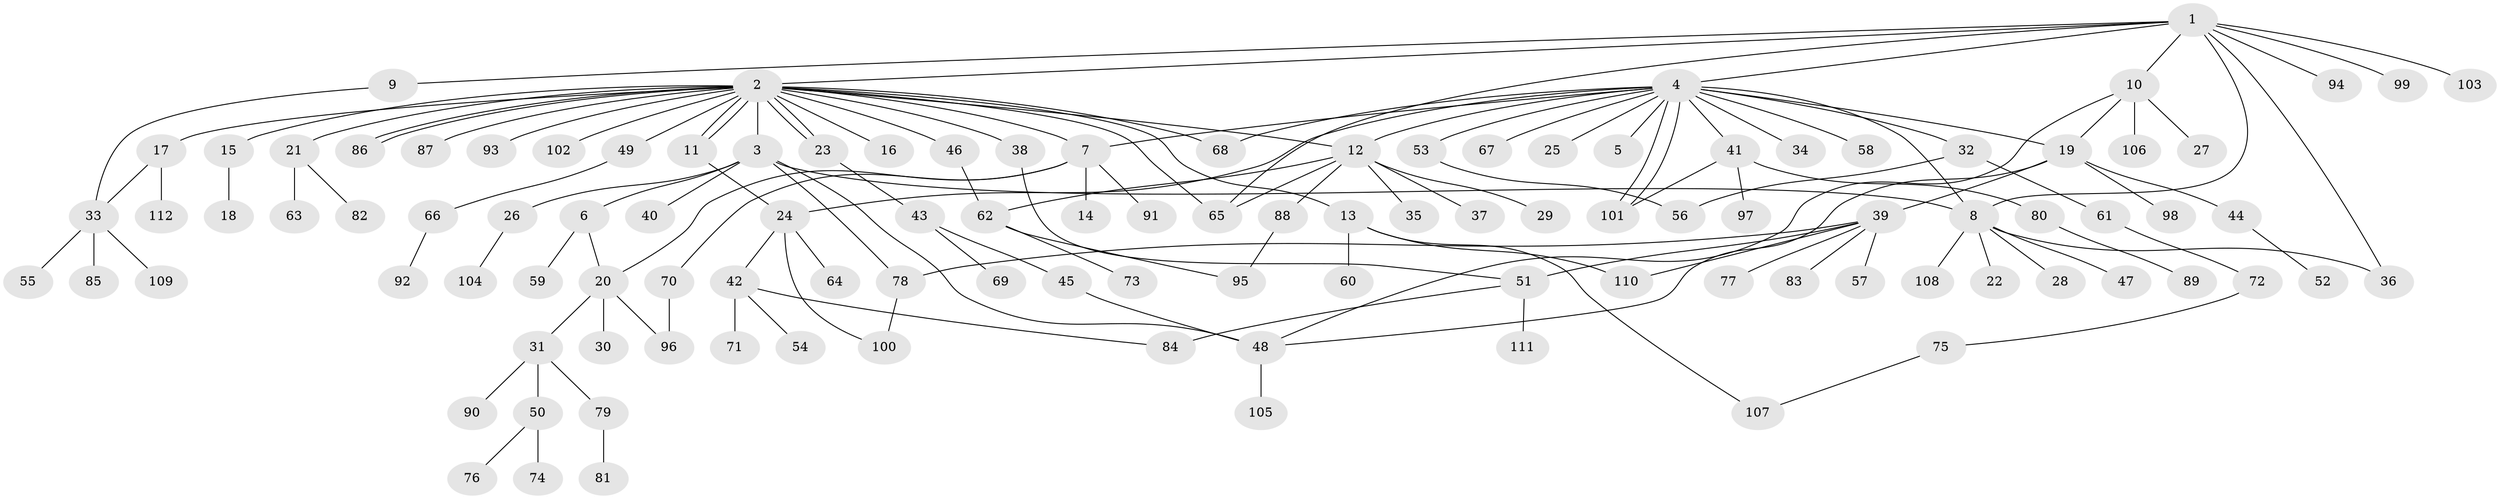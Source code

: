 // Generated by graph-tools (version 1.1) at 2025/35/03/09/25 02:35:38]
// undirected, 112 vertices, 141 edges
graph export_dot {
graph [start="1"]
  node [color=gray90,style=filled];
  1;
  2;
  3;
  4;
  5;
  6;
  7;
  8;
  9;
  10;
  11;
  12;
  13;
  14;
  15;
  16;
  17;
  18;
  19;
  20;
  21;
  22;
  23;
  24;
  25;
  26;
  27;
  28;
  29;
  30;
  31;
  32;
  33;
  34;
  35;
  36;
  37;
  38;
  39;
  40;
  41;
  42;
  43;
  44;
  45;
  46;
  47;
  48;
  49;
  50;
  51;
  52;
  53;
  54;
  55;
  56;
  57;
  58;
  59;
  60;
  61;
  62;
  63;
  64;
  65;
  66;
  67;
  68;
  69;
  70;
  71;
  72;
  73;
  74;
  75;
  76;
  77;
  78;
  79;
  80;
  81;
  82;
  83;
  84;
  85;
  86;
  87;
  88;
  89;
  90;
  91;
  92;
  93;
  94;
  95;
  96;
  97;
  98;
  99;
  100;
  101;
  102;
  103;
  104;
  105;
  106;
  107;
  108;
  109;
  110;
  111;
  112;
  1 -- 2;
  1 -- 4;
  1 -- 8;
  1 -- 9;
  1 -- 10;
  1 -- 36;
  1 -- 65;
  1 -- 94;
  1 -- 99;
  1 -- 103;
  2 -- 3;
  2 -- 7;
  2 -- 11;
  2 -- 11;
  2 -- 12;
  2 -- 13;
  2 -- 15;
  2 -- 16;
  2 -- 17;
  2 -- 21;
  2 -- 23;
  2 -- 23;
  2 -- 38;
  2 -- 46;
  2 -- 49;
  2 -- 65;
  2 -- 68;
  2 -- 86;
  2 -- 86;
  2 -- 87;
  2 -- 93;
  2 -- 102;
  3 -- 6;
  3 -- 8;
  3 -- 26;
  3 -- 40;
  3 -- 48;
  3 -- 78;
  4 -- 5;
  4 -- 7;
  4 -- 8;
  4 -- 12;
  4 -- 19;
  4 -- 24;
  4 -- 25;
  4 -- 32;
  4 -- 34;
  4 -- 41;
  4 -- 53;
  4 -- 58;
  4 -- 67;
  4 -- 68;
  4 -- 101;
  4 -- 101;
  6 -- 20;
  6 -- 59;
  7 -- 14;
  7 -- 20;
  7 -- 70;
  7 -- 91;
  8 -- 22;
  8 -- 28;
  8 -- 36;
  8 -- 47;
  8 -- 108;
  9 -- 33;
  10 -- 19;
  10 -- 27;
  10 -- 48;
  10 -- 106;
  11 -- 24;
  12 -- 29;
  12 -- 35;
  12 -- 37;
  12 -- 62;
  12 -- 65;
  12 -- 88;
  13 -- 60;
  13 -- 107;
  13 -- 110;
  15 -- 18;
  17 -- 33;
  17 -- 112;
  19 -- 39;
  19 -- 44;
  19 -- 48;
  19 -- 98;
  20 -- 30;
  20 -- 31;
  20 -- 96;
  21 -- 63;
  21 -- 82;
  23 -- 43;
  24 -- 42;
  24 -- 64;
  24 -- 100;
  26 -- 104;
  31 -- 50;
  31 -- 79;
  31 -- 90;
  32 -- 56;
  32 -- 61;
  33 -- 55;
  33 -- 85;
  33 -- 109;
  38 -- 51;
  39 -- 51;
  39 -- 57;
  39 -- 77;
  39 -- 78;
  39 -- 83;
  39 -- 110;
  41 -- 80;
  41 -- 97;
  41 -- 101;
  42 -- 54;
  42 -- 71;
  42 -- 84;
  43 -- 45;
  43 -- 69;
  44 -- 52;
  45 -- 48;
  46 -- 62;
  48 -- 105;
  49 -- 66;
  50 -- 74;
  50 -- 76;
  51 -- 84;
  51 -- 111;
  53 -- 56;
  61 -- 72;
  62 -- 73;
  62 -- 95;
  66 -- 92;
  70 -- 96;
  72 -- 75;
  75 -- 107;
  78 -- 100;
  79 -- 81;
  80 -- 89;
  88 -- 95;
}
